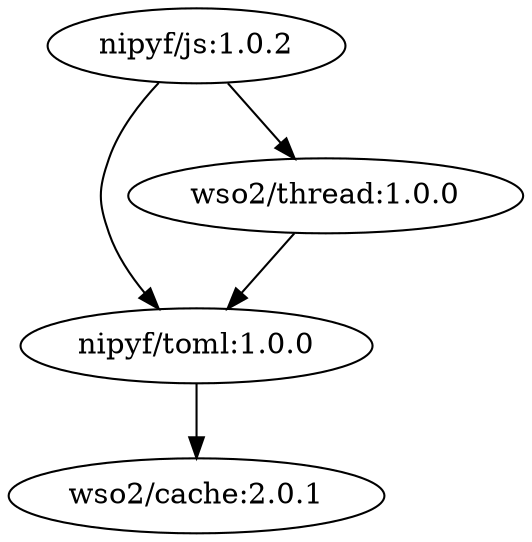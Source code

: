 digraph "case001" {
    "nipyf/js:1.0.2" -> "nipyf/toml:1.0.0"
    "nipyf/js:1.0.2" -> "wso2/thread:1.0.0"
    "wso2/thread:1.0.0" -> "nipyf/toml:1.0.0"
    "nipyf/toml:1.0.0" -> "wso2/cache:2.0.1"
}
